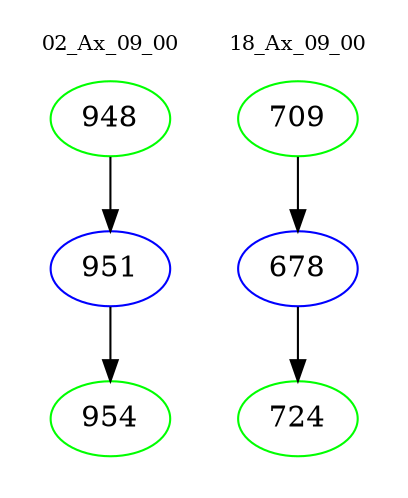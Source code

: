 digraph{
subgraph cluster_0 {
color = white
label = "02_Ax_09_00";
fontsize=10;
T0_948 [label="948", color="green"]
T0_948 -> T0_951 [color="black"]
T0_951 [label="951", color="blue"]
T0_951 -> T0_954 [color="black"]
T0_954 [label="954", color="green"]
}
subgraph cluster_1 {
color = white
label = "18_Ax_09_00";
fontsize=10;
T1_709 [label="709", color="green"]
T1_709 -> T1_678 [color="black"]
T1_678 [label="678", color="blue"]
T1_678 -> T1_724 [color="black"]
T1_724 [label="724", color="green"]
}
}
